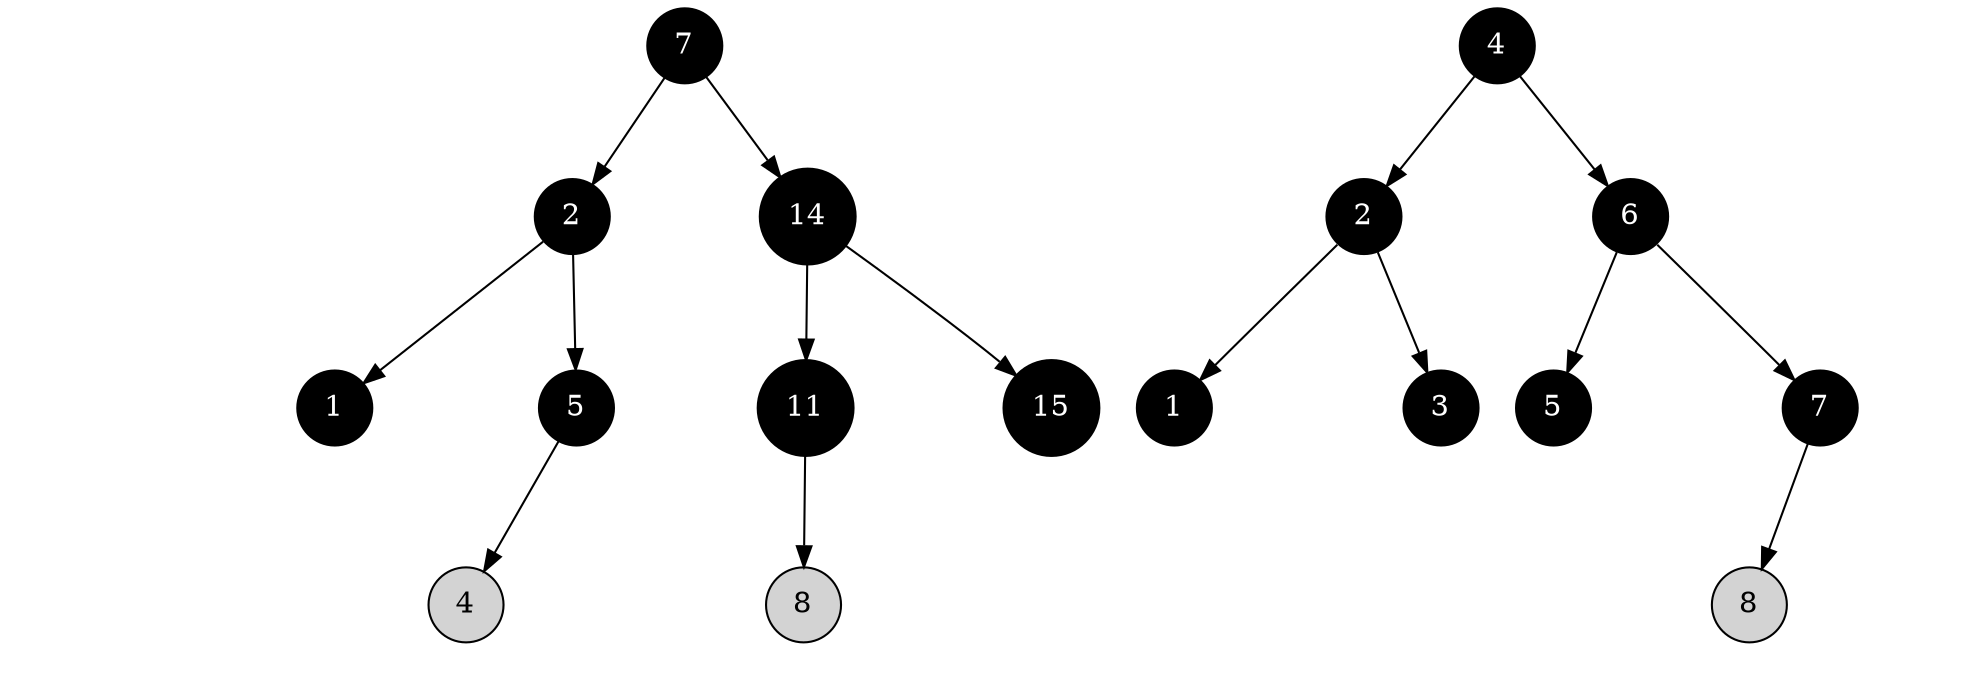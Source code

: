 /*red black trees by Haskell insertion*/
/*
 * tree 1
(((. 1:B .) 2:B ((. 4:R .) 5:B .)) 7:B (((. 8:R .) 11:B .) 14:B (. 15:B .)))
 * tree 2
(((. 1:B .) 2:B (. 3:B .)) 4:B ((. 5:B .) 6:B (. 7:B (. 8:R .))))*/
digraph G{
    margin="0";
	node [shape=circle,style=filled, fillcolor=black, fontcolor=white];

	/*subgraph cluster0*/{
		e7[label="", style=invis];
		7->2; 7->e7[style=invis]; 7->14;
		{rank=same 2->e7->14 [style=invis]}

		e2[label="", style=invis];
		2->1; 2->e2[style=invis]; 2->5;
		{rank=same 1->e2->5 [style=invis]}

		e14[label="", style=invis];
		14->11; 14->e14[style=invis]; 14->15;
		{rank=same 11->e14->15 [style=invis]}

		e1l[style=invis]; e1[style=invis]; e1r[style=invis];
		1->e1l[style=invis]; 1->e1[style=invis]; 1->e1r[style=invis]

		4 [fillcolor=lightgray, fontcolor=black];
		e5[label="", style=invis];
		e5r[label="", style=invis];
		5->4; 5->e5[style=invis]; 5->e5r[style=invis];
		{rank=same 4->e5->e5r [style=invis]}

		8 [fillcolor=lightgray, fontcolor=black];
		e11[label="", style=invis];
		e11r[label="", style=invis];
		11 -> 8; 11->e11[style=invis]; 11->e11r[style=invis];
		{rank=same 8->e11->e11r [style=invis]}
	}

	/*subgraph cluster1*/{
		b1[label="1"];
		b2[label="2"];
		b3[label="3"];
		b4[label="4"];
		b5[label="5"];
		b6[label="6"];
		b7[label="7"];
		b8[label="8", fillcolor=lightgray, fontcolor=black];

		b4->b2; be4[style=invis]; b4->be4[style=invis]; b4->b6;
		{rank=same b2->be4->b6[style=invis]}

		b2->b1; be2[style=invis]; b2->be2[style=invis]; b2->b3;
		{rank=same b1->be2->b3[style=invis]}

		b6->b5; be6[style=invis]; b6->be6[style=invis]; b6->b7;
		{rank=same b5->be6->b7[style=invis]}

		be7l[style=invis]; b7->be7l[style=invis]; b7->b8
	}
}
